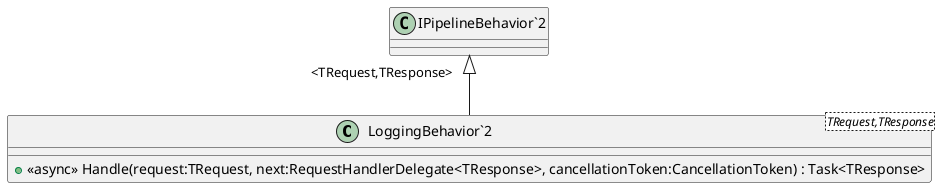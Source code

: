 @startuml
class "LoggingBehavior`2"<TRequest,TResponse> {
    + <<async>> Handle(request:TRequest, next:RequestHandlerDelegate<TResponse>, cancellationToken:CancellationToken) : Task<TResponse>
}
"IPipelineBehavior`2" "<TRequest,TResponse>" <|-- "LoggingBehavior`2"
@enduml
